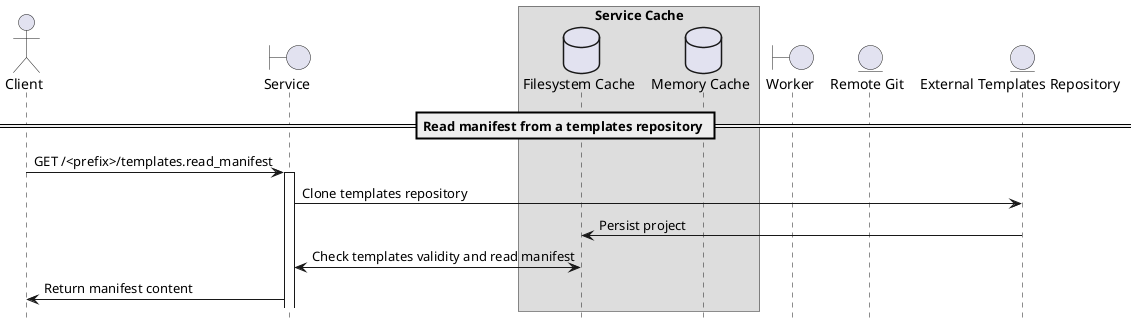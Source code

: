     @startuml
    hide footbox
    skinparam shadowing false

    actor Client
    boundary Service
    box "Service Cache"
        database "Filesystem Cache" as Filesystem
        database "Memory Cache" as Cache
    end box
    boundary Worker
    entity "Remote Git" as Git
    entity "External Templates Repository" as External

    == Read manifest from a templates repository ==
    Client->Service: GET /<prefix>/templates.read_manifest
    activate Service

    Service->External: Clone templates repository
    External->Filesystem: Persist project
    Service<->Filesystem: Check templates validity and read manifest
    Service->Client: Return manifest content

    @enduml
